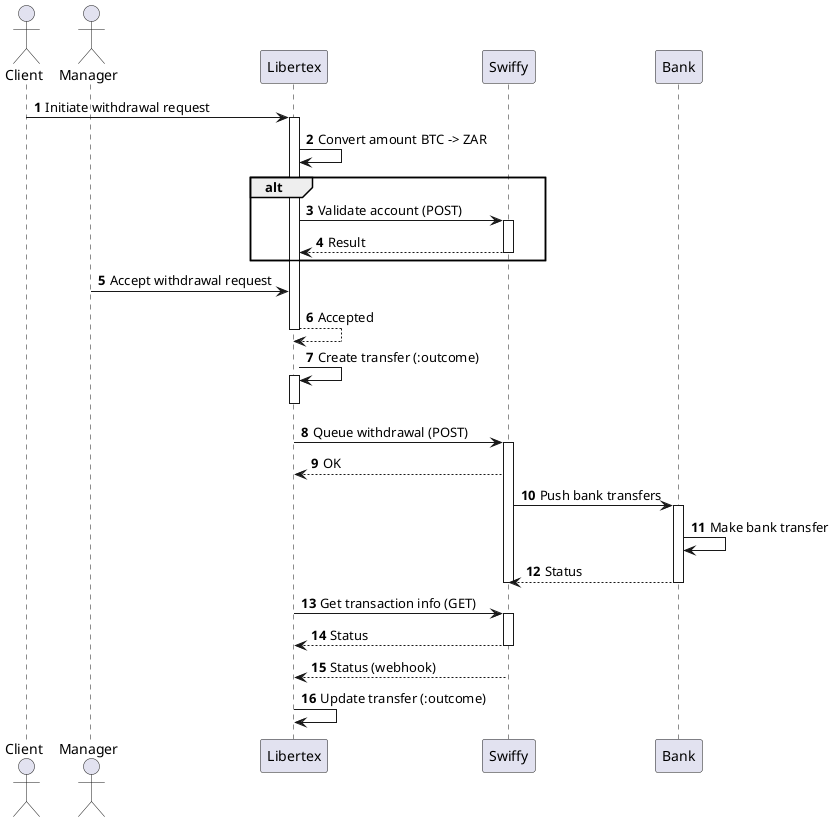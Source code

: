 
@startuml Swiffy

autonumber

actor Client
actor Manager
participant Libertex
participant Swiffy
participant Bank

Client -> Libertex ++: Initiate withdrawal request
Libertex -> Libertex : Convert amount BTC -> ZAR

alt
Libertex -> Swiffy ++: Validate account (POST)
Swiffy --> Libertex --: Result
end

Manager -> Libertex : Accept withdrawal request
Libertex --> Libertex --: Accepted

Libertex -> Libertex ++: Create transfer (:outcome)
deactivate Libertex


Libertex -> Swiffy ++: Queue withdrawal (POST)
Swiffy --> Libertex : OK

Swiffy -> Bank ++: Push bank transfers
Bank -> Bank : Make bank transfer
Bank --> Swiffy --: Status
deactivate Swiffy

Libertex -> Swiffy ++: Get transaction info (GET)
Swiffy --> Libertex --: Status

Swiffy --> Libertex : Status (webhook)

Libertex -> Libertex : Update transfer (:outcome)

@enduml
